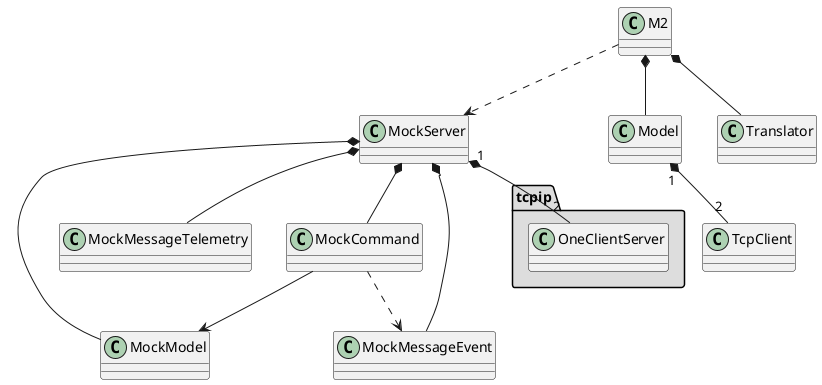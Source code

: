 @startuml
package "tcpip" #DDDDDD {
  class OneClientServer
}

MockServer "1" *-- "2" OneClientServer
MockServer *-- MockModel
MockServer *-- MockMessageTelemetry
MockServer *-- MockMessageEvent
MockServer *-- MockCommand
MockCommand ..> MockMessageEvent
MockCommand --> MockModel
Model "1" *-- "2" TcpClient
M2 *-- Model
M2 *-- Translator
M2 ..> MockServer
@enduml
